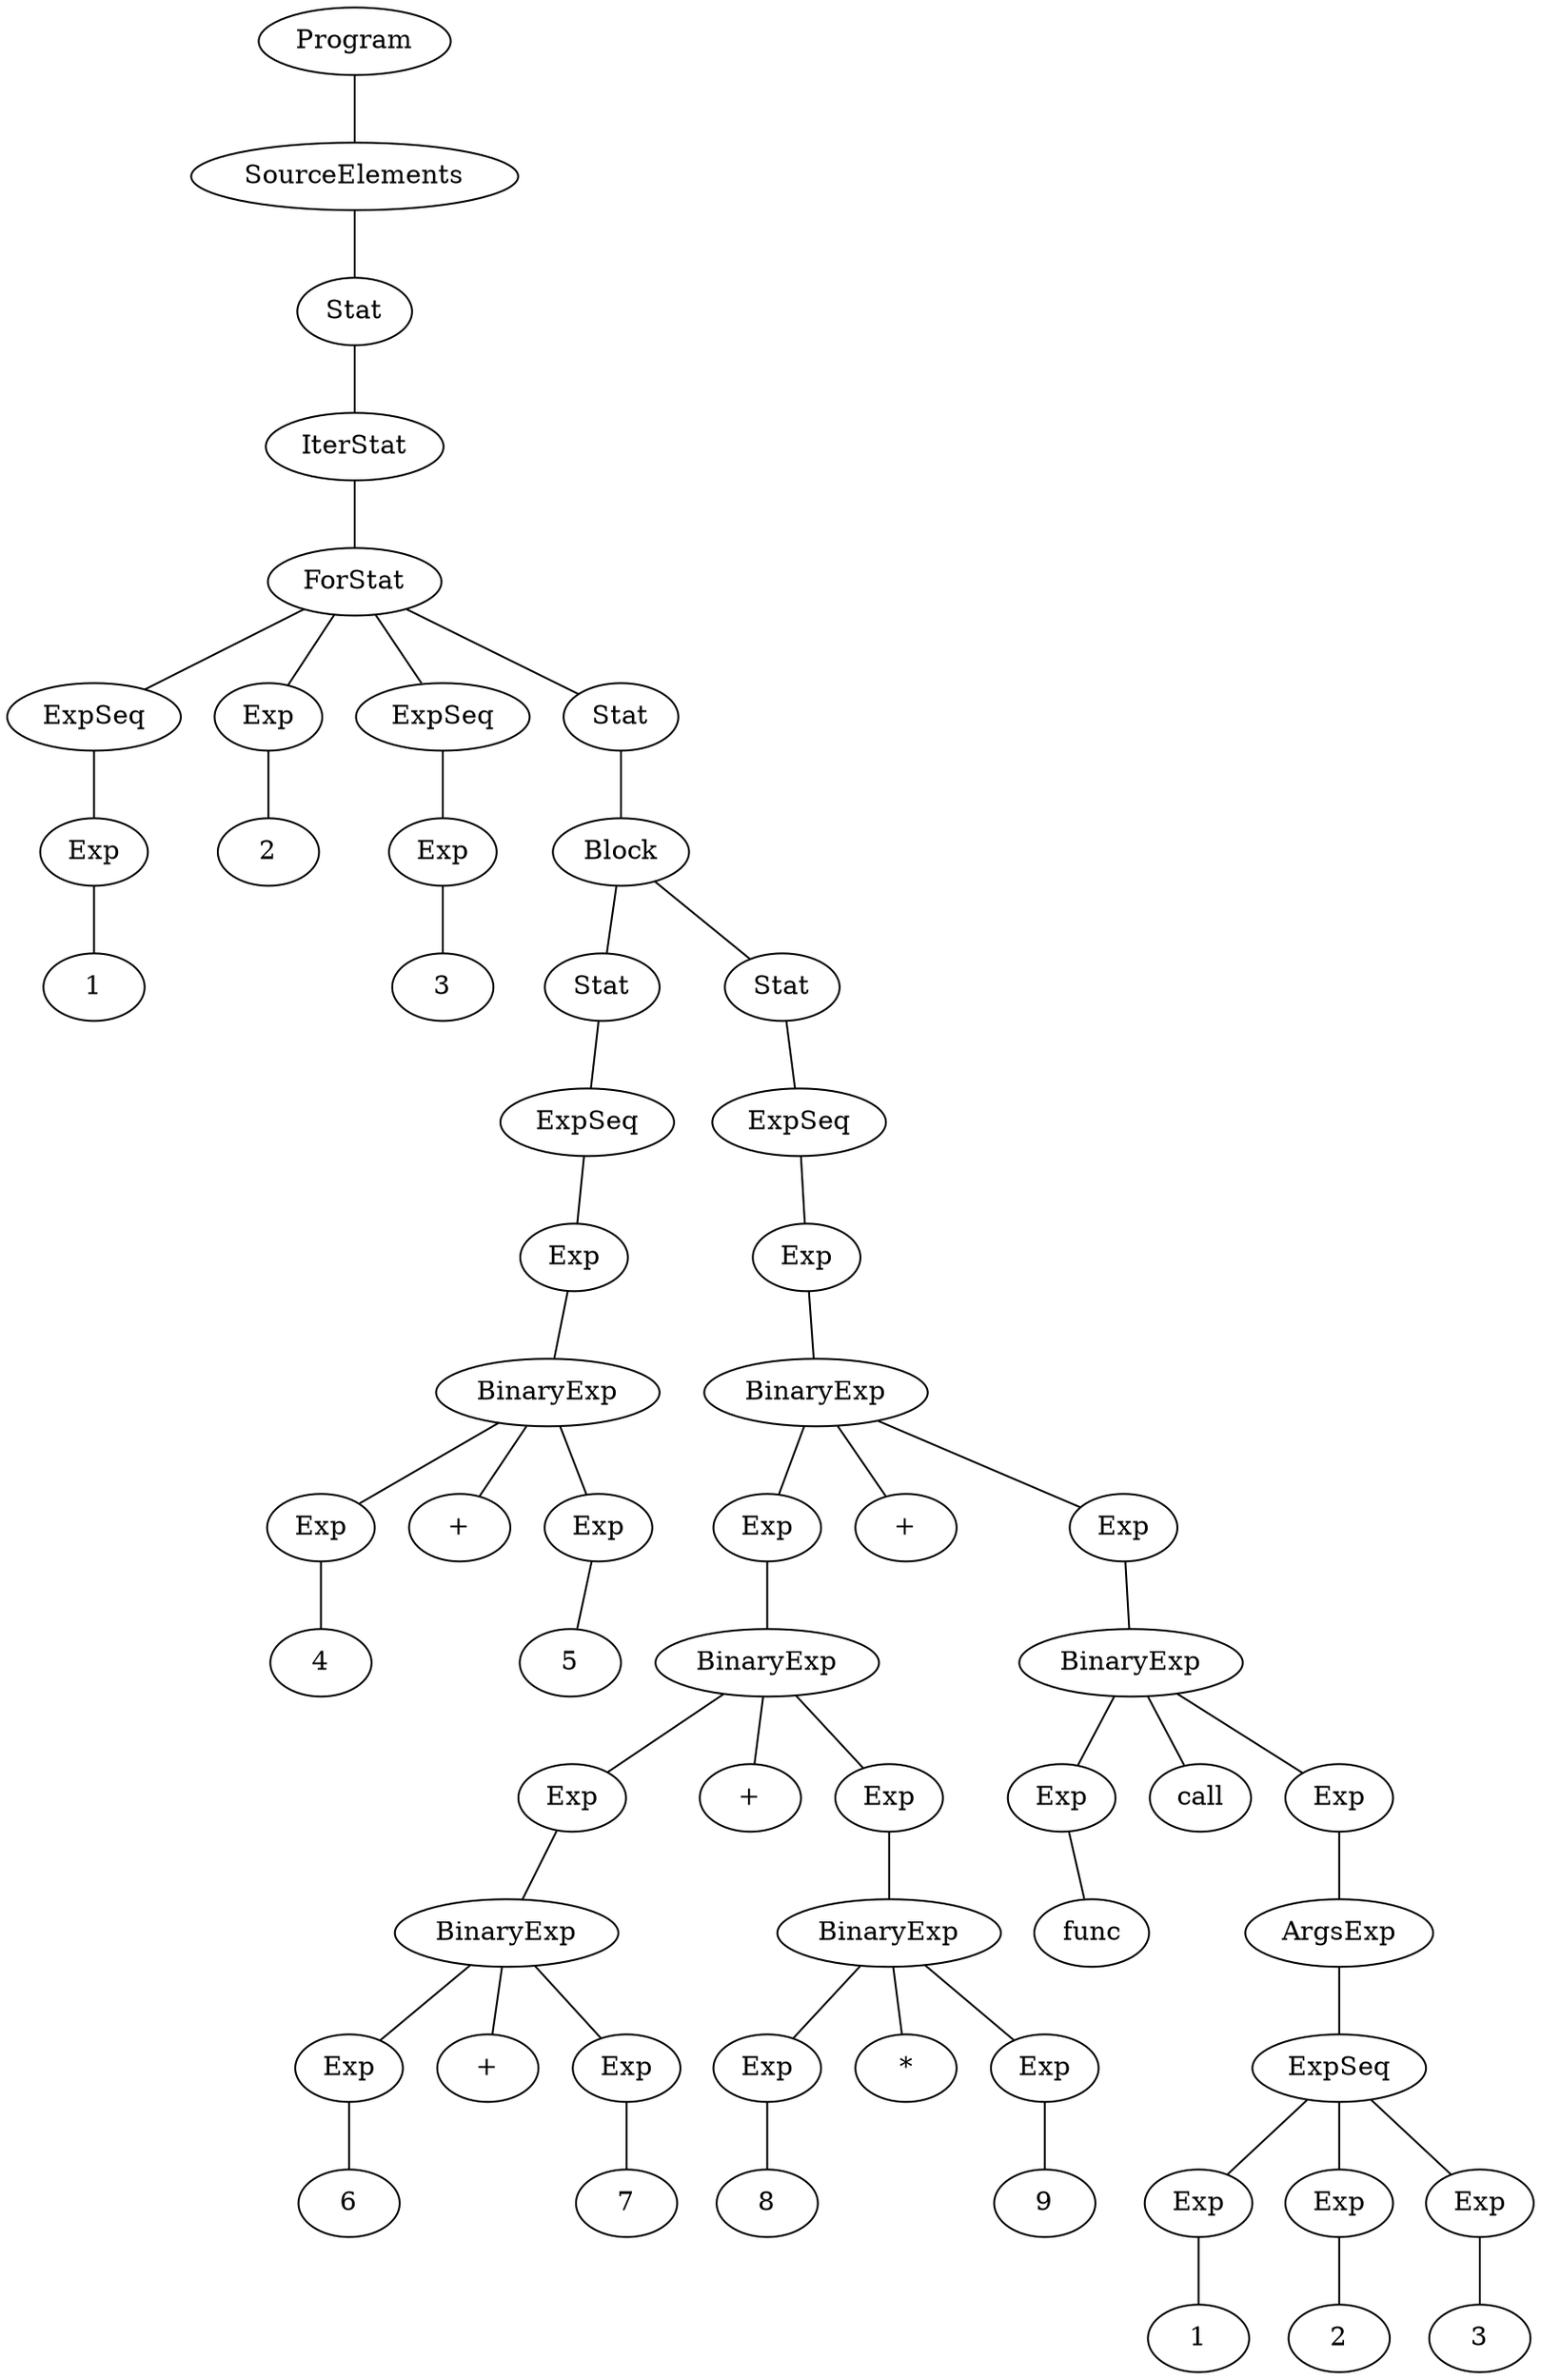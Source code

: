 graph vis {
	node580[label="Program"]
	node580 -- node579
	node579[label="SourceElements"]
	node579 -- node578
	node578[label="Stat"]
	node578 -- node577
	node577[label="IterStat"]
	node577 -- node576
	node576[label="ForStat"]
	node576 -- node523
	node523[label="ExpSeq"]
	node523 -- node522
	node522[label="Exp"]
	node522 -- node521
	node521[label="1"]
	node576 -- node525
	node525[label="Exp"]
	node525 -- node524
	node524[label="2"]
	node576 -- node528
	node528[label="ExpSeq"]
	node528 -- node527
	node527[label="Exp"]
	node527 -- node526
	node526[label="3"]
	node576 -- node575
	node575[label="Stat"]
	node575 -- node574
	node574[label="Block"]
	node574 -- node537
	node537[label="Stat"]
	node537 -- node536
	node536[label="ExpSeq"]
	node536 -- node535
	node535[label="Exp"]
	node535 -- node534
	node534[label="BinaryExp"]
	node534 -- node530
	node530[label="Exp"]
	node530 -- node529
	node529[label="4"]
	node534 -- node533
	node533[label="+"]
	node534 -- node532
	node532[label="Exp"]
	node532 -- node531
	node531[label="5"]
	node574 -- node573
	node573[label="Stat"]
	node573 -- node572
	node572[label="ExpSeq"]
	node572 -- node571
	node571[label="Exp"]
	node571 -- node570
	node570[label="BinaryExp"]
	node570 -- node554
	node554[label="Exp"]
	node554 -- node553
	node553[label="BinaryExp"]
	node553 -- node544
	node544[label="Exp"]
	node544 -- node543
	node543[label="BinaryExp"]
	node543 -- node539
	node539[label="Exp"]
	node539 -- node538
	node538[label="6"]
	node543 -- node542
	node542[label="+"]
	node543 -- node541
	node541[label="Exp"]
	node541 -- node540
	node540[label="7"]
	node553 -- node552
	node552[label="+"]
	node553 -- node551
	node551[label="Exp"]
	node551 -- node550
	node550[label="BinaryExp"]
	node550 -- node546
	node546[label="Exp"]
	node546 -- node545
	node545[label="8"]
	node550 -- node549
	node549[label="*"]
	node550 -- node548
	node548[label="Exp"]
	node548 -- node547
	node547[label="9"]
	node570 -- node569
	node569[label="+"]
	node570 -- node568
	node568[label="Exp"]
	node568 -- node567
	node567[label="BinaryExp"]
	node567 -- node556
	node556[label="Exp"]
	node556 -- node555
	node555[label="func"]
	node567 -- node566
	node566[label="call"]
	node567 -- node565
	node565[label="Exp"]
	node565 -- node564
	node564[label="ArgsExp"]
	node564 -- node563
	node563[label="ExpSeq"]
	node563 -- node558
	node558[label="Exp"]
	node558 -- node557
	node557[label="1"]
	node563 -- node560
	node560[label="Exp"]
	node560 -- node559
	node559[label="2"]
	node563 -- node562
	node562[label="Exp"]
	node562 -- node561
	node561[label="3"]
}
